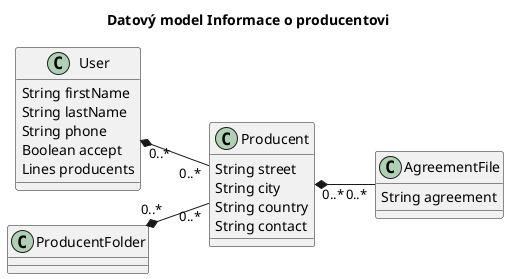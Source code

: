 @startuml
left to right direction
title Datový model Informace o producentovi

class AgreementFile {
      String agreement
}

class User {
      String firstName
      String lastName
      String phone
      Boolean accept
      Lines producents
}

class Producent {
      String street
      String city
      String country
      String contact
}

class ProducentFolder {
}

Producent "0..*" *-- "0..*" AgreementFile
User "0..*" *-- "0..*" Producent
ProducentFolder "0..*" *-- "0..*" Producent

@enduml